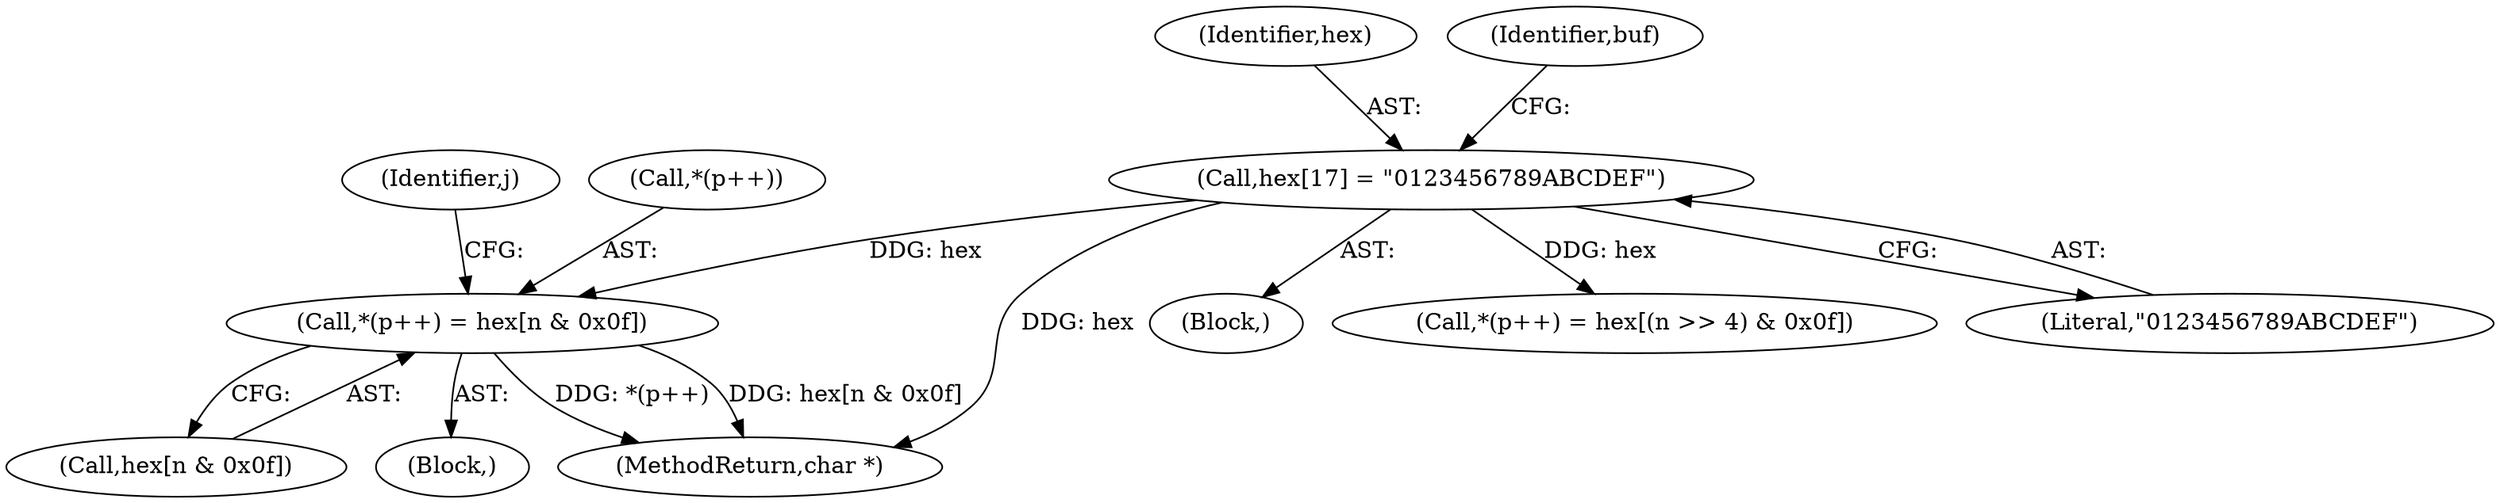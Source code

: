 digraph "0_openssl_2919516136a4227d9e6d8f2fe66ef976aaf8c561@array" {
"1000613" [label="(Call,*(p++) = hex[n & 0x0f])"];
"1000124" [label="(Call,hex[17] = \"0123456789ABCDEF\")"];
"1000568" [label="(Identifier,j)"];
"1000617" [label="(Call,hex[n & 0x0f])"];
"1000613" [label="(Call,*(p++) = hex[n & 0x0f])"];
"1000105" [label="(Block,)"];
"1000591" [label="(Block,)"];
"1000602" [label="(Call,*(p++) = hex[(n >> 4) & 0x0f])"];
"1000126" [label="(Literal,\"0123456789ABCDEF\")"];
"1000124" [label="(Call,hex[17] = \"0123456789ABCDEF\")"];
"1000125" [label="(Identifier,hex)"];
"1000614" [label="(Call,*(p++))"];
"1000132" [label="(Identifier,buf)"];
"1000667" [label="(MethodReturn,char *)"];
"1000613" -> "1000591"  [label="AST: "];
"1000613" -> "1000617"  [label="CFG: "];
"1000614" -> "1000613"  [label="AST: "];
"1000617" -> "1000613"  [label="AST: "];
"1000568" -> "1000613"  [label="CFG: "];
"1000613" -> "1000667"  [label="DDG: *(p++)"];
"1000613" -> "1000667"  [label="DDG: hex[n & 0x0f]"];
"1000124" -> "1000613"  [label="DDG: hex"];
"1000124" -> "1000105"  [label="AST: "];
"1000124" -> "1000126"  [label="CFG: "];
"1000125" -> "1000124"  [label="AST: "];
"1000126" -> "1000124"  [label="AST: "];
"1000132" -> "1000124"  [label="CFG: "];
"1000124" -> "1000667"  [label="DDG: hex"];
"1000124" -> "1000602"  [label="DDG: hex"];
}
